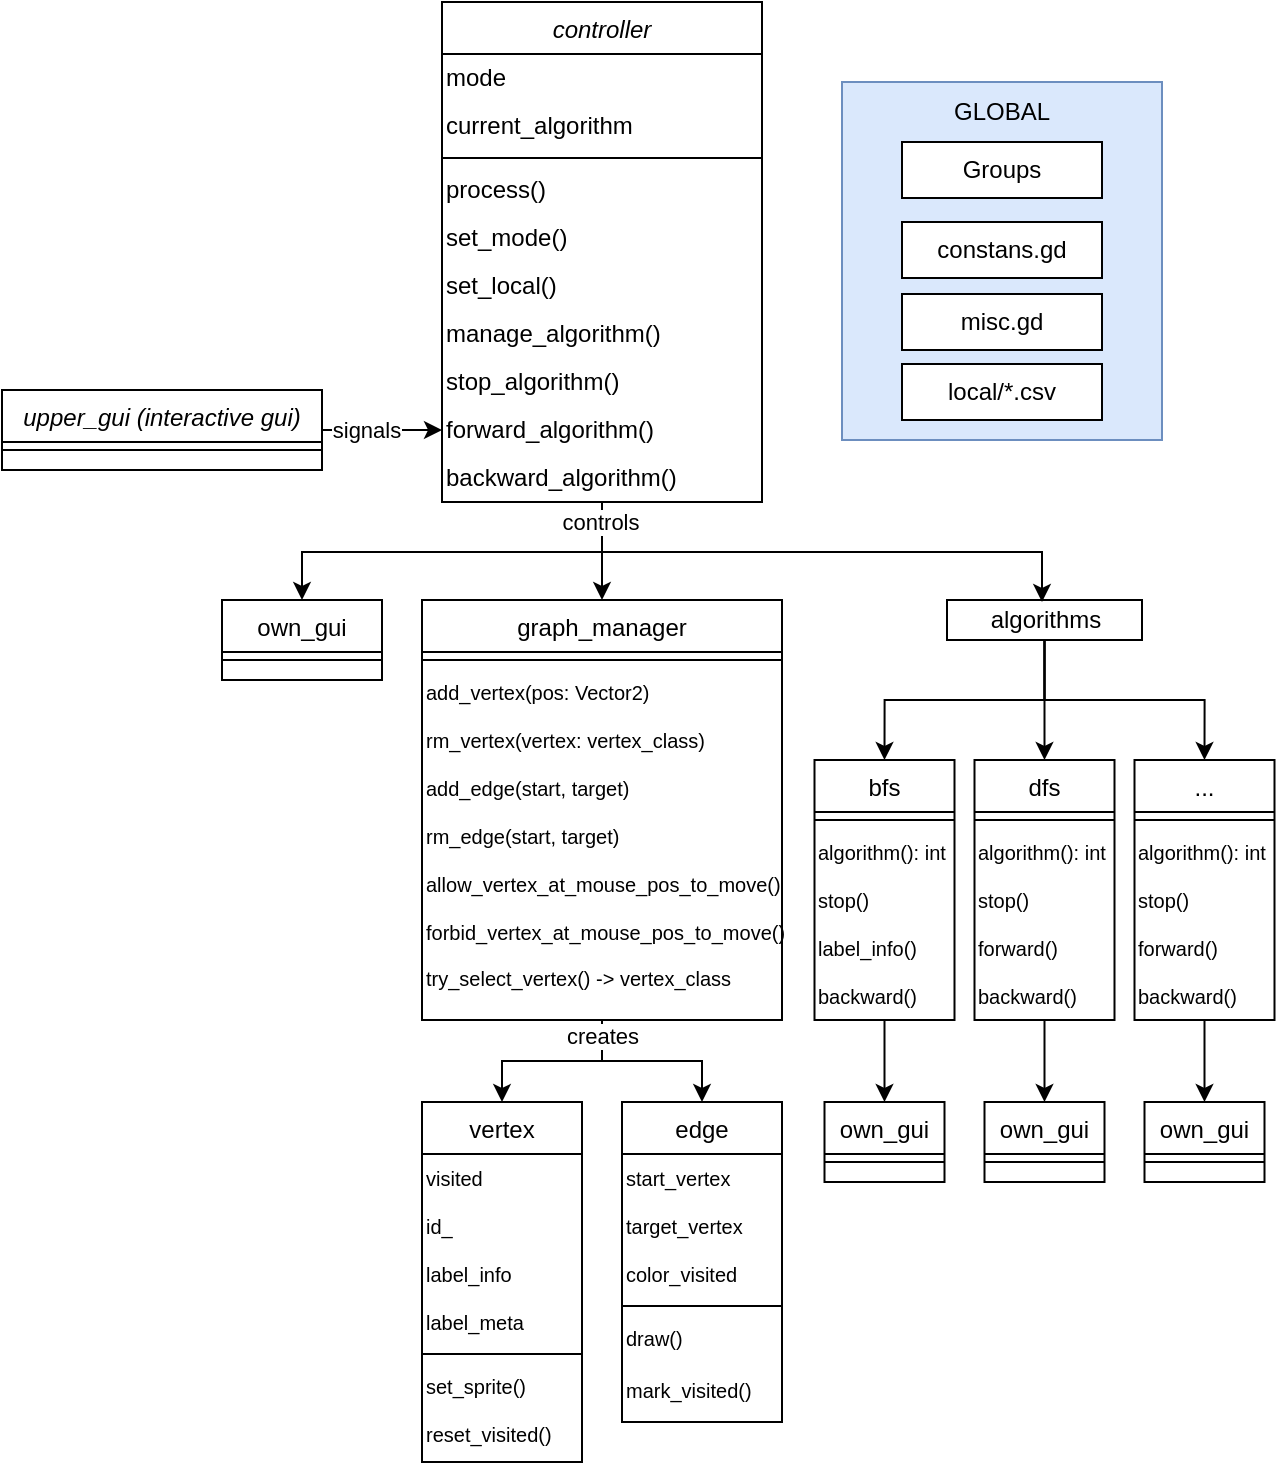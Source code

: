 <mxfile version="24.2.5" type="device">
  <diagram id="C5RBs43oDa-KdzZeNtuy" name="Page-1">
    <mxGraphModel dx="683" dy="413" grid="1" gridSize="10" guides="1" tooltips="1" connect="1" arrows="1" fold="1" page="1" pageScale="1" pageWidth="827" pageHeight="1169" math="0" shadow="0">
      <root>
        <mxCell id="WIyWlLk6GJQsqaUBKTNV-0" />
        <mxCell id="WIyWlLk6GJQsqaUBKTNV-1" parent="WIyWlLk6GJQsqaUBKTNV-0" />
        <mxCell id="AdW-JNLu7VZzuvOiVRvZ-0" value="" style="whiteSpace=wrap;html=1;fillColor=#dae8fc;strokeColor=#6c8ebf;align=center;" vertex="1" parent="WIyWlLk6GJQsqaUBKTNV-1">
          <mxGeometry x="440" y="40" width="160" height="179" as="geometry" />
        </mxCell>
        <mxCell id="AdW-JNLu7VZzuvOiVRvZ-1" value="controller" style="swimlane;fontStyle=2;align=center;verticalAlign=top;childLayout=stackLayout;horizontal=1;startSize=26;horizontalStack=0;resizeParent=1;resizeLast=0;collapsible=1;marginBottom=0;rounded=0;shadow=0;strokeWidth=1;" vertex="1" parent="WIyWlLk6GJQsqaUBKTNV-1">
          <mxGeometry x="240" width="160" height="250" as="geometry">
            <mxRectangle x="230" y="140" width="160" height="26" as="alternateBounds" />
          </mxGeometry>
        </mxCell>
        <mxCell id="AdW-JNLu7VZzuvOiVRvZ-2" value="mode" style="text;html=1;align=left;verticalAlign=middle;whiteSpace=wrap;rounded=0;" vertex="1" parent="AdW-JNLu7VZzuvOiVRvZ-1">
          <mxGeometry y="26" width="160" height="24" as="geometry" />
        </mxCell>
        <mxCell id="AdW-JNLu7VZzuvOiVRvZ-3" value="current_algorithm" style="text;html=1;align=left;verticalAlign=middle;whiteSpace=wrap;rounded=0;" vertex="1" parent="AdW-JNLu7VZzuvOiVRvZ-1">
          <mxGeometry y="50" width="160" height="24" as="geometry" />
        </mxCell>
        <mxCell id="AdW-JNLu7VZzuvOiVRvZ-4" value="" style="line;html=1;strokeWidth=1;align=left;verticalAlign=middle;spacingTop=-1;spacingLeft=3;spacingRight=3;rotatable=0;labelPosition=right;points=[];portConstraint=eastwest;" vertex="1" parent="AdW-JNLu7VZzuvOiVRvZ-1">
          <mxGeometry y="74" width="160" height="8" as="geometry" />
        </mxCell>
        <mxCell id="AdW-JNLu7VZzuvOiVRvZ-5" value="process()" style="text;html=1;align=left;verticalAlign=middle;whiteSpace=wrap;rounded=0;" vertex="1" parent="AdW-JNLu7VZzuvOiVRvZ-1">
          <mxGeometry y="82" width="160" height="24" as="geometry" />
        </mxCell>
        <mxCell id="AdW-JNLu7VZzuvOiVRvZ-6" value="set_mode()" style="text;html=1;align=left;verticalAlign=middle;whiteSpace=wrap;rounded=0;" vertex="1" parent="AdW-JNLu7VZzuvOiVRvZ-1">
          <mxGeometry y="106" width="160" height="24" as="geometry" />
        </mxCell>
        <mxCell id="AdW-JNLu7VZzuvOiVRvZ-7" value="set_local()" style="text;html=1;align=left;verticalAlign=middle;whiteSpace=wrap;rounded=0;" vertex="1" parent="AdW-JNLu7VZzuvOiVRvZ-1">
          <mxGeometry y="130" width="160" height="24" as="geometry" />
        </mxCell>
        <mxCell id="AdW-JNLu7VZzuvOiVRvZ-8" value="manage_algorithm()" style="text;html=1;align=left;verticalAlign=middle;whiteSpace=wrap;rounded=0;" vertex="1" parent="AdW-JNLu7VZzuvOiVRvZ-1">
          <mxGeometry y="154" width="160" height="24" as="geometry" />
        </mxCell>
        <mxCell id="AdW-JNLu7VZzuvOiVRvZ-9" value="stop_algorithm()" style="text;html=1;align=left;verticalAlign=middle;whiteSpace=wrap;rounded=0;" vertex="1" parent="AdW-JNLu7VZzuvOiVRvZ-1">
          <mxGeometry y="178" width="160" height="24" as="geometry" />
        </mxCell>
        <mxCell id="AdW-JNLu7VZzuvOiVRvZ-10" value="forward_algorithm()" style="text;html=1;align=left;verticalAlign=middle;whiteSpace=wrap;rounded=0;" vertex="1" parent="AdW-JNLu7VZzuvOiVRvZ-1">
          <mxGeometry y="202" width="160" height="24" as="geometry" />
        </mxCell>
        <mxCell id="AdW-JNLu7VZzuvOiVRvZ-11" value="backward_algorithm()" style="text;html=1;align=left;verticalAlign=middle;whiteSpace=wrap;rounded=0;" vertex="1" parent="AdW-JNLu7VZzuvOiVRvZ-1">
          <mxGeometry y="226" width="160" height="24" as="geometry" />
        </mxCell>
        <mxCell id="AdW-JNLu7VZzuvOiVRvZ-91" style="edgeStyle=orthogonalEdgeStyle;rounded=0;orthogonalLoop=1;jettySize=auto;html=1;entryX=0.5;entryY=0;entryDx=0;entryDy=0;" edge="1" parent="WIyWlLk6GJQsqaUBKTNV-1" source="AdW-JNLu7VZzuvOiVRvZ-12" target="AdW-JNLu7VZzuvOiVRvZ-50">
          <mxGeometry relative="1" as="geometry" />
        </mxCell>
        <mxCell id="AdW-JNLu7VZzuvOiVRvZ-92" style="edgeStyle=orthogonalEdgeStyle;rounded=0;orthogonalLoop=1;jettySize=auto;html=1;entryX=0.5;entryY=0;entryDx=0;entryDy=0;" edge="1" parent="WIyWlLk6GJQsqaUBKTNV-1" source="AdW-JNLu7VZzuvOiVRvZ-12" target="AdW-JNLu7VZzuvOiVRvZ-52">
          <mxGeometry relative="1" as="geometry" />
        </mxCell>
        <mxCell id="AdW-JNLu7VZzuvOiVRvZ-94" value="creates" style="edgeLabel;html=1;align=center;verticalAlign=middle;resizable=0;points=[];" vertex="1" connectable="0" parent="AdW-JNLu7VZzuvOiVRvZ-92">
          <mxGeometry x="-0.835" relative="1" as="geometry">
            <mxPoint as="offset" />
          </mxGeometry>
        </mxCell>
        <mxCell id="AdW-JNLu7VZzuvOiVRvZ-12" value="graph_manager" style="swimlane;fontStyle=0;align=center;verticalAlign=top;childLayout=stackLayout;horizontal=1;startSize=26;horizontalStack=0;resizeParent=1;resizeLast=0;collapsible=1;marginBottom=0;rounded=0;shadow=0;strokeWidth=1;" vertex="1" parent="WIyWlLk6GJQsqaUBKTNV-1">
          <mxGeometry x="230" y="299" width="180" height="210" as="geometry">
            <mxRectangle x="130" y="380" width="160" height="26" as="alternateBounds" />
          </mxGeometry>
        </mxCell>
        <mxCell id="AdW-JNLu7VZzuvOiVRvZ-13" value="" style="line;html=1;strokeWidth=1;align=left;verticalAlign=middle;spacingTop=-1;spacingLeft=3;spacingRight=3;rotatable=0;labelPosition=right;points=[];portConstraint=eastwest;" vertex="1" parent="AdW-JNLu7VZzuvOiVRvZ-12">
          <mxGeometry y="26" width="180" height="8" as="geometry" />
        </mxCell>
        <mxCell id="AdW-JNLu7VZzuvOiVRvZ-14" value="add_vertex(pos: Vector2)" style="text;html=1;align=left;verticalAlign=middle;whiteSpace=wrap;rounded=0;fontSize=10;" vertex="1" parent="AdW-JNLu7VZzuvOiVRvZ-12">
          <mxGeometry y="34" width="180" height="24" as="geometry" />
        </mxCell>
        <mxCell id="AdW-JNLu7VZzuvOiVRvZ-15" value="rm_vertex(vertex: vertex_class)" style="text;html=1;align=left;verticalAlign=middle;whiteSpace=wrap;rounded=0;fontSize=10;" vertex="1" parent="AdW-JNLu7VZzuvOiVRvZ-12">
          <mxGeometry y="58" width="180" height="24" as="geometry" />
        </mxCell>
        <mxCell id="AdW-JNLu7VZzuvOiVRvZ-16" value="add_edge(start, target)" style="text;html=1;align=left;verticalAlign=middle;whiteSpace=wrap;rounded=0;fontSize=10;" vertex="1" parent="AdW-JNLu7VZzuvOiVRvZ-12">
          <mxGeometry y="82" width="180" height="24" as="geometry" />
        </mxCell>
        <mxCell id="AdW-JNLu7VZzuvOiVRvZ-17" value="rm_edge(start, target)" style="text;html=1;align=left;verticalAlign=middle;whiteSpace=wrap;rounded=0;fontSize=10;" vertex="1" parent="AdW-JNLu7VZzuvOiVRvZ-12">
          <mxGeometry y="106" width="180" height="24" as="geometry" />
        </mxCell>
        <mxCell id="AdW-JNLu7VZzuvOiVRvZ-18" value="allow_vertex_at_mouse_pos_to_move()" style="text;html=1;align=left;verticalAlign=middle;whiteSpace=wrap;rounded=0;fontSize=10;" vertex="1" parent="AdW-JNLu7VZzuvOiVRvZ-12">
          <mxGeometry y="130" width="180" height="24" as="geometry" />
        </mxCell>
        <mxCell id="AdW-JNLu7VZzuvOiVRvZ-19" value="forbid_vertex_at_mouse_pos_to_move()" style="text;html=1;align=left;verticalAlign=middle;whiteSpace=wrap;rounded=0;fontSize=10;" vertex="1" parent="AdW-JNLu7VZzuvOiVRvZ-12">
          <mxGeometry y="154" width="180" height="24" as="geometry" />
        </mxCell>
        <mxCell id="AdW-JNLu7VZzuvOiVRvZ-20" value="try_select_vertex() -&amp;gt; vertex_class" style="text;html=1;align=left;verticalAlign=middle;whiteSpace=wrap;rounded=0;fontSize=10;" vertex="1" parent="AdW-JNLu7VZzuvOiVRvZ-12">
          <mxGeometry y="178" width="180" height="22" as="geometry" />
        </mxCell>
        <mxCell id="AdW-JNLu7VZzuvOiVRvZ-22" style="edgeStyle=orthogonalEdgeStyle;rounded=0;orthogonalLoop=1;jettySize=auto;html=1;entryX=0;entryY=0.5;entryDx=0;entryDy=0;" edge="1" parent="WIyWlLk6GJQsqaUBKTNV-1" source="AdW-JNLu7VZzuvOiVRvZ-24" target="AdW-JNLu7VZzuvOiVRvZ-10">
          <mxGeometry relative="1" as="geometry" />
        </mxCell>
        <mxCell id="AdW-JNLu7VZzuvOiVRvZ-23" value="signals" style="edgeLabel;html=1;align=center;verticalAlign=middle;resizable=0;points=[];" vertex="1" connectable="0" parent="AdW-JNLu7VZzuvOiVRvZ-22">
          <mxGeometry x="-0.261" relative="1" as="geometry">
            <mxPoint as="offset" />
          </mxGeometry>
        </mxCell>
        <mxCell id="AdW-JNLu7VZzuvOiVRvZ-24" value="upper_gui (interactive gui)" style="swimlane;fontStyle=2;align=center;verticalAlign=top;childLayout=stackLayout;horizontal=1;startSize=26;horizontalStack=0;resizeParent=1;resizeLast=0;collapsible=1;marginBottom=0;rounded=0;shadow=0;strokeWidth=1;" vertex="1" parent="WIyWlLk6GJQsqaUBKTNV-1">
          <mxGeometry x="20" y="194" width="160" height="40" as="geometry">
            <mxRectangle x="230" y="140" width="160" height="26" as="alternateBounds" />
          </mxGeometry>
        </mxCell>
        <mxCell id="AdW-JNLu7VZzuvOiVRvZ-25" value="" style="line;html=1;strokeWidth=1;align=left;verticalAlign=middle;spacingTop=-1;spacingLeft=3;spacingRight=3;rotatable=0;labelPosition=right;points=[];portConstraint=eastwest;" vertex="1" parent="AdW-JNLu7VZzuvOiVRvZ-24">
          <mxGeometry y="26" width="160" height="8" as="geometry" />
        </mxCell>
        <mxCell id="AdW-JNLu7VZzuvOiVRvZ-26" value="Groups" style="rounded=0;whiteSpace=wrap;html=1;" vertex="1" parent="WIyWlLk6GJQsqaUBKTNV-1">
          <mxGeometry x="470" y="70" width="100" height="28" as="geometry" />
        </mxCell>
        <mxCell id="AdW-JNLu7VZzuvOiVRvZ-27" value="GLOBAL" style="text;html=1;align=center;verticalAlign=middle;whiteSpace=wrap;rounded=0;" vertex="1" parent="WIyWlLk6GJQsqaUBKTNV-1">
          <mxGeometry x="490" y="40" width="60" height="30" as="geometry" />
        </mxCell>
        <mxCell id="AdW-JNLu7VZzuvOiVRvZ-28" value="constans.gd" style="rounded=0;whiteSpace=wrap;html=1;" vertex="1" parent="WIyWlLk6GJQsqaUBKTNV-1">
          <mxGeometry x="470" y="110" width="100" height="28" as="geometry" />
        </mxCell>
        <mxCell id="AdW-JNLu7VZzuvOiVRvZ-29" value="misc.gd" style="rounded=0;whiteSpace=wrap;html=1;" vertex="1" parent="WIyWlLk6GJQsqaUBKTNV-1">
          <mxGeometry x="470" y="146" width="100" height="28" as="geometry" />
        </mxCell>
        <mxCell id="AdW-JNLu7VZzuvOiVRvZ-30" value="bfs" style="swimlane;fontStyle=0;align=center;verticalAlign=top;childLayout=stackLayout;horizontal=1;startSize=26;horizontalStack=0;resizeParent=1;resizeLast=0;collapsible=1;marginBottom=0;rounded=0;shadow=0;strokeWidth=1;" vertex="1" parent="WIyWlLk6GJQsqaUBKTNV-1">
          <mxGeometry x="426.25" y="379" width="70" height="130" as="geometry">
            <mxRectangle x="340" y="380" width="170" height="26" as="alternateBounds" />
          </mxGeometry>
        </mxCell>
        <mxCell id="AdW-JNLu7VZzuvOiVRvZ-31" value="" style="line;html=1;strokeWidth=1;align=left;verticalAlign=middle;spacingTop=-1;spacingLeft=3;spacingRight=3;rotatable=0;labelPosition=right;points=[];portConstraint=eastwest;" vertex="1" parent="AdW-JNLu7VZzuvOiVRvZ-30">
          <mxGeometry y="26" width="70" height="8" as="geometry" />
        </mxCell>
        <mxCell id="AdW-JNLu7VZzuvOiVRvZ-32" value="algorithm(): int" style="text;html=1;align=left;verticalAlign=middle;whiteSpace=wrap;rounded=0;fontSize=10;" vertex="1" parent="AdW-JNLu7VZzuvOiVRvZ-30">
          <mxGeometry y="34" width="70" height="24" as="geometry" />
        </mxCell>
        <mxCell id="AdW-JNLu7VZzuvOiVRvZ-33" value="stop()" style="text;html=1;align=left;verticalAlign=middle;whiteSpace=wrap;rounded=0;fontSize=10;" vertex="1" parent="AdW-JNLu7VZzuvOiVRvZ-30">
          <mxGeometry y="58" width="70" height="24" as="geometry" />
        </mxCell>
        <mxCell id="AdW-JNLu7VZzuvOiVRvZ-34" value="label_info()" style="text;html=1;align=left;verticalAlign=middle;whiteSpace=wrap;rounded=0;fontSize=10;" vertex="1" parent="AdW-JNLu7VZzuvOiVRvZ-30">
          <mxGeometry y="82" width="70" height="24" as="geometry" />
        </mxCell>
        <mxCell id="AdW-JNLu7VZzuvOiVRvZ-35" value="backward()" style="text;html=1;align=left;verticalAlign=middle;whiteSpace=wrap;rounded=0;fontSize=10;" vertex="1" parent="AdW-JNLu7VZzuvOiVRvZ-30">
          <mxGeometry y="106" width="70" height="24" as="geometry" />
        </mxCell>
        <mxCell id="AdW-JNLu7VZzuvOiVRvZ-36" style="edgeStyle=orthogonalEdgeStyle;rounded=0;orthogonalLoop=1;jettySize=auto;html=1;entryX=0.5;entryY=0;entryDx=0;entryDy=0;" edge="1" parent="WIyWlLk6GJQsqaUBKTNV-1" source="AdW-JNLu7VZzuvOiVRvZ-37" target="AdW-JNLu7VZzuvOiVRvZ-58">
          <mxGeometry relative="1" as="geometry" />
        </mxCell>
        <mxCell id="AdW-JNLu7VZzuvOiVRvZ-37" value="dfs" style="swimlane;fontStyle=0;align=center;verticalAlign=top;childLayout=stackLayout;horizontal=1;startSize=26;horizontalStack=0;resizeParent=1;resizeLast=0;collapsible=1;marginBottom=0;rounded=0;shadow=0;strokeWidth=1;" vertex="1" parent="WIyWlLk6GJQsqaUBKTNV-1">
          <mxGeometry x="506.25" y="379" width="70" height="130" as="geometry">
            <mxRectangle x="340" y="380" width="170" height="26" as="alternateBounds" />
          </mxGeometry>
        </mxCell>
        <mxCell id="AdW-JNLu7VZzuvOiVRvZ-38" value="" style="line;html=1;strokeWidth=1;align=left;verticalAlign=middle;spacingTop=-1;spacingLeft=3;spacingRight=3;rotatable=0;labelPosition=right;points=[];portConstraint=eastwest;" vertex="1" parent="AdW-JNLu7VZzuvOiVRvZ-37">
          <mxGeometry y="26" width="70" height="8" as="geometry" />
        </mxCell>
        <mxCell id="AdW-JNLu7VZzuvOiVRvZ-39" value="algorithm(): int" style="text;html=1;align=left;verticalAlign=middle;whiteSpace=wrap;rounded=0;fontSize=10;" vertex="1" parent="AdW-JNLu7VZzuvOiVRvZ-37">
          <mxGeometry y="34" width="70" height="24" as="geometry" />
        </mxCell>
        <mxCell id="AdW-JNLu7VZzuvOiVRvZ-40" value="stop()" style="text;html=1;align=left;verticalAlign=middle;whiteSpace=wrap;rounded=0;fontSize=10;" vertex="1" parent="AdW-JNLu7VZzuvOiVRvZ-37">
          <mxGeometry y="58" width="70" height="24" as="geometry" />
        </mxCell>
        <mxCell id="AdW-JNLu7VZzuvOiVRvZ-41" value="forward()" style="text;html=1;align=left;verticalAlign=middle;whiteSpace=wrap;rounded=0;fontSize=10;" vertex="1" parent="AdW-JNLu7VZzuvOiVRvZ-37">
          <mxGeometry y="82" width="70" height="24" as="geometry" />
        </mxCell>
        <mxCell id="AdW-JNLu7VZzuvOiVRvZ-42" value="backward()" style="text;html=1;align=left;verticalAlign=middle;whiteSpace=wrap;rounded=0;fontSize=10;" vertex="1" parent="AdW-JNLu7VZzuvOiVRvZ-37">
          <mxGeometry y="106" width="70" height="24" as="geometry" />
        </mxCell>
        <mxCell id="AdW-JNLu7VZzuvOiVRvZ-43" style="edgeStyle=orthogonalEdgeStyle;rounded=0;orthogonalLoop=1;jettySize=auto;html=1;entryX=0.5;entryY=0;entryDx=0;entryDy=0;" edge="1" parent="WIyWlLk6GJQsqaUBKTNV-1" source="AdW-JNLu7VZzuvOiVRvZ-44" target="AdW-JNLu7VZzuvOiVRvZ-60">
          <mxGeometry relative="1" as="geometry" />
        </mxCell>
        <mxCell id="AdW-JNLu7VZzuvOiVRvZ-44" value="..." style="swimlane;fontStyle=0;align=center;verticalAlign=top;childLayout=stackLayout;horizontal=1;startSize=26;horizontalStack=0;resizeParent=1;resizeLast=0;collapsible=1;marginBottom=0;rounded=0;shadow=0;strokeWidth=1;" vertex="1" parent="WIyWlLk6GJQsqaUBKTNV-1">
          <mxGeometry x="586.25" y="379" width="70" height="130" as="geometry">
            <mxRectangle x="340" y="380" width="170" height="26" as="alternateBounds" />
          </mxGeometry>
        </mxCell>
        <mxCell id="AdW-JNLu7VZzuvOiVRvZ-45" value="" style="line;html=1;strokeWidth=1;align=left;verticalAlign=middle;spacingTop=-1;spacingLeft=3;spacingRight=3;rotatable=0;labelPosition=right;points=[];portConstraint=eastwest;" vertex="1" parent="AdW-JNLu7VZzuvOiVRvZ-44">
          <mxGeometry y="26" width="70" height="8" as="geometry" />
        </mxCell>
        <mxCell id="AdW-JNLu7VZzuvOiVRvZ-46" value="algorithm(): int" style="text;html=1;align=left;verticalAlign=middle;whiteSpace=wrap;rounded=0;fontSize=10;" vertex="1" parent="AdW-JNLu7VZzuvOiVRvZ-44">
          <mxGeometry y="34" width="70" height="24" as="geometry" />
        </mxCell>
        <mxCell id="AdW-JNLu7VZzuvOiVRvZ-47" value="stop()" style="text;html=1;align=left;verticalAlign=middle;whiteSpace=wrap;rounded=0;fontSize=10;" vertex="1" parent="AdW-JNLu7VZzuvOiVRvZ-44">
          <mxGeometry y="58" width="70" height="24" as="geometry" />
        </mxCell>
        <mxCell id="AdW-JNLu7VZzuvOiVRvZ-48" value="forward()" style="text;html=1;align=left;verticalAlign=middle;whiteSpace=wrap;rounded=0;fontSize=10;" vertex="1" parent="AdW-JNLu7VZzuvOiVRvZ-44">
          <mxGeometry y="82" width="70" height="24" as="geometry" />
        </mxCell>
        <mxCell id="AdW-JNLu7VZzuvOiVRvZ-49" value="backward()" style="text;html=1;align=left;verticalAlign=middle;whiteSpace=wrap;rounded=0;fontSize=10;" vertex="1" parent="AdW-JNLu7VZzuvOiVRvZ-44">
          <mxGeometry y="106" width="70" height="24" as="geometry" />
        </mxCell>
        <mxCell id="AdW-JNLu7VZzuvOiVRvZ-50" value="vertex" style="swimlane;fontStyle=0;align=center;verticalAlign=top;childLayout=stackLayout;horizontal=1;startSize=26;horizontalStack=0;resizeParent=1;resizeLast=0;collapsible=1;marginBottom=0;rounded=0;shadow=0;strokeWidth=1;" vertex="1" parent="WIyWlLk6GJQsqaUBKTNV-1">
          <mxGeometry x="230" y="550" width="80" height="180" as="geometry">
            <mxRectangle x="340" y="380" width="170" height="26" as="alternateBounds" />
          </mxGeometry>
        </mxCell>
        <mxCell id="AdW-JNLu7VZzuvOiVRvZ-75" value="visited" style="text;html=1;align=left;verticalAlign=middle;whiteSpace=wrap;rounded=0;fontSize=10;" vertex="1" parent="AdW-JNLu7VZzuvOiVRvZ-50">
          <mxGeometry y="26" width="80" height="24" as="geometry" />
        </mxCell>
        <mxCell id="AdW-JNLu7VZzuvOiVRvZ-76" value="id_" style="text;html=1;align=left;verticalAlign=middle;whiteSpace=wrap;rounded=0;fontSize=10;" vertex="1" parent="AdW-JNLu7VZzuvOiVRvZ-50">
          <mxGeometry y="50" width="80" height="24" as="geometry" />
        </mxCell>
        <mxCell id="AdW-JNLu7VZzuvOiVRvZ-77" value="label_info" style="text;html=1;align=left;verticalAlign=middle;whiteSpace=wrap;rounded=0;fontSize=10;" vertex="1" parent="AdW-JNLu7VZzuvOiVRvZ-50">
          <mxGeometry y="74" width="80" height="24" as="geometry" />
        </mxCell>
        <mxCell id="AdW-JNLu7VZzuvOiVRvZ-78" value="label_meta" style="text;html=1;align=left;verticalAlign=middle;whiteSpace=wrap;rounded=0;fontSize=10;" vertex="1" parent="AdW-JNLu7VZzuvOiVRvZ-50">
          <mxGeometry y="98" width="80" height="24" as="geometry" />
        </mxCell>
        <mxCell id="AdW-JNLu7VZzuvOiVRvZ-51" value="" style="line;html=1;strokeWidth=1;align=left;verticalAlign=middle;spacingTop=-1;spacingLeft=3;spacingRight=3;rotatable=0;labelPosition=right;points=[];portConstraint=eastwest;" vertex="1" parent="AdW-JNLu7VZzuvOiVRvZ-50">
          <mxGeometry y="122" width="80" height="8" as="geometry" />
        </mxCell>
        <mxCell id="AdW-JNLu7VZzuvOiVRvZ-80" value="set_sprite()" style="text;html=1;align=left;verticalAlign=middle;whiteSpace=wrap;rounded=0;fontSize=10;" vertex="1" parent="AdW-JNLu7VZzuvOiVRvZ-50">
          <mxGeometry y="130" width="80" height="24" as="geometry" />
        </mxCell>
        <mxCell id="AdW-JNLu7VZzuvOiVRvZ-81" value="reset_visited()" style="text;html=1;align=left;verticalAlign=middle;whiteSpace=wrap;rounded=0;fontSize=10;" vertex="1" parent="AdW-JNLu7VZzuvOiVRvZ-50">
          <mxGeometry y="154" width="80" height="24" as="geometry" />
        </mxCell>
        <mxCell id="AdW-JNLu7VZzuvOiVRvZ-52" value="edge" style="swimlane;fontStyle=0;align=center;verticalAlign=top;childLayout=stackLayout;horizontal=1;startSize=26;horizontalStack=0;resizeParent=1;resizeLast=0;collapsible=1;marginBottom=0;rounded=0;shadow=0;strokeWidth=1;" vertex="1" parent="WIyWlLk6GJQsqaUBKTNV-1">
          <mxGeometry x="330" y="550" width="80" height="160" as="geometry">
            <mxRectangle x="340" y="380" width="170" height="26" as="alternateBounds" />
          </mxGeometry>
        </mxCell>
        <mxCell id="AdW-JNLu7VZzuvOiVRvZ-83" value="start_vertex" style="text;html=1;align=left;verticalAlign=middle;whiteSpace=wrap;rounded=0;fontSize=10;" vertex="1" parent="AdW-JNLu7VZzuvOiVRvZ-52">
          <mxGeometry y="26" width="80" height="24" as="geometry" />
        </mxCell>
        <mxCell id="AdW-JNLu7VZzuvOiVRvZ-84" value="target_vertex" style="text;html=1;align=left;verticalAlign=middle;whiteSpace=wrap;rounded=0;fontSize=10;" vertex="1" parent="AdW-JNLu7VZzuvOiVRvZ-52">
          <mxGeometry y="50" width="80" height="24" as="geometry" />
        </mxCell>
        <mxCell id="AdW-JNLu7VZzuvOiVRvZ-85" value="color_visited" style="text;html=1;align=left;verticalAlign=middle;whiteSpace=wrap;rounded=0;fontSize=10;" vertex="1" parent="AdW-JNLu7VZzuvOiVRvZ-52">
          <mxGeometry y="74" width="80" height="24" as="geometry" />
        </mxCell>
        <mxCell id="AdW-JNLu7VZzuvOiVRvZ-53" value="" style="line;html=1;strokeWidth=1;align=left;verticalAlign=middle;spacingTop=-1;spacingLeft=3;spacingRight=3;rotatable=0;labelPosition=right;points=[];portConstraint=eastwest;" vertex="1" parent="AdW-JNLu7VZzuvOiVRvZ-52">
          <mxGeometry y="98" width="80" height="8" as="geometry" />
        </mxCell>
        <mxCell id="AdW-JNLu7VZzuvOiVRvZ-87" value="draw()" style="text;html=1;align=left;verticalAlign=middle;whiteSpace=wrap;rounded=0;fontSize=10;" vertex="1" parent="AdW-JNLu7VZzuvOiVRvZ-52">
          <mxGeometry y="106" width="80" height="24" as="geometry" />
        </mxCell>
        <mxCell id="AdW-JNLu7VZzuvOiVRvZ-88" value="mark_visited()" style="text;html=1;align=left;verticalAlign=middle;whiteSpace=wrap;rounded=0;fontSize=10;" vertex="1" parent="AdW-JNLu7VZzuvOiVRvZ-52">
          <mxGeometry y="130" width="80" height="28" as="geometry" />
        </mxCell>
        <mxCell id="AdW-JNLu7VZzuvOiVRvZ-54" value="own_gui" style="swimlane;fontStyle=0;align=center;verticalAlign=top;childLayout=stackLayout;horizontal=1;startSize=26;horizontalStack=0;resizeParent=1;resizeLast=0;collapsible=1;marginBottom=0;rounded=0;shadow=0;strokeWidth=1;" vertex="1" parent="WIyWlLk6GJQsqaUBKTNV-1">
          <mxGeometry x="130" y="299" width="80" height="40" as="geometry">
            <mxRectangle x="130" y="380" width="160" height="26" as="alternateBounds" />
          </mxGeometry>
        </mxCell>
        <mxCell id="AdW-JNLu7VZzuvOiVRvZ-55" value="" style="line;html=1;strokeWidth=1;align=left;verticalAlign=middle;spacingTop=-1;spacingLeft=3;spacingRight=3;rotatable=0;labelPosition=right;points=[];portConstraint=eastwest;" vertex="1" parent="AdW-JNLu7VZzuvOiVRvZ-54">
          <mxGeometry y="26" width="80" height="8" as="geometry" />
        </mxCell>
        <mxCell id="AdW-JNLu7VZzuvOiVRvZ-56" value="own_gui" style="swimlane;fontStyle=0;align=center;verticalAlign=top;childLayout=stackLayout;horizontal=1;startSize=26;horizontalStack=0;resizeParent=1;resizeLast=0;collapsible=1;marginBottom=0;rounded=0;shadow=0;strokeWidth=1;" vertex="1" parent="WIyWlLk6GJQsqaUBKTNV-1">
          <mxGeometry x="431.25" y="550" width="60" height="40" as="geometry">
            <mxRectangle x="420" y="545" width="160" height="26" as="alternateBounds" />
          </mxGeometry>
        </mxCell>
        <mxCell id="AdW-JNLu7VZzuvOiVRvZ-57" value="" style="line;html=1;strokeWidth=1;align=left;verticalAlign=middle;spacingTop=-1;spacingLeft=3;spacingRight=3;rotatable=0;labelPosition=right;points=[];portConstraint=eastwest;" vertex="1" parent="AdW-JNLu7VZzuvOiVRvZ-56">
          <mxGeometry y="26" width="60" height="8" as="geometry" />
        </mxCell>
        <mxCell id="AdW-JNLu7VZzuvOiVRvZ-58" value="own_gui" style="swimlane;fontStyle=0;align=center;verticalAlign=top;childLayout=stackLayout;horizontal=1;startSize=26;horizontalStack=0;resizeParent=1;resizeLast=0;collapsible=1;marginBottom=0;rounded=0;shadow=0;strokeWidth=1;" vertex="1" parent="WIyWlLk6GJQsqaUBKTNV-1">
          <mxGeometry x="511.25" y="550" width="60" height="40" as="geometry">
            <mxRectangle x="130" y="380" width="160" height="26" as="alternateBounds" />
          </mxGeometry>
        </mxCell>
        <mxCell id="AdW-JNLu7VZzuvOiVRvZ-59" value="" style="line;html=1;strokeWidth=1;align=left;verticalAlign=middle;spacingTop=-1;spacingLeft=3;spacingRight=3;rotatable=0;labelPosition=right;points=[];portConstraint=eastwest;" vertex="1" parent="AdW-JNLu7VZzuvOiVRvZ-58">
          <mxGeometry y="26" width="60" height="8" as="geometry" />
        </mxCell>
        <mxCell id="AdW-JNLu7VZzuvOiVRvZ-60" value="own_gui" style="swimlane;fontStyle=0;align=center;verticalAlign=top;childLayout=stackLayout;horizontal=1;startSize=26;horizontalStack=0;resizeParent=1;resizeLast=0;collapsible=1;marginBottom=0;rounded=0;shadow=0;strokeWidth=1;" vertex="1" parent="WIyWlLk6GJQsqaUBKTNV-1">
          <mxGeometry x="591.25" y="550" width="60" height="40" as="geometry">
            <mxRectangle x="130" y="380" width="160" height="26" as="alternateBounds" />
          </mxGeometry>
        </mxCell>
        <mxCell id="AdW-JNLu7VZzuvOiVRvZ-61" value="" style="line;html=1;strokeWidth=1;align=left;verticalAlign=middle;spacingTop=-1;spacingLeft=3;spacingRight=3;rotatable=0;labelPosition=right;points=[];portConstraint=eastwest;" vertex="1" parent="AdW-JNLu7VZzuvOiVRvZ-60">
          <mxGeometry y="26" width="60" height="8" as="geometry" />
        </mxCell>
        <mxCell id="AdW-JNLu7VZzuvOiVRvZ-62" style="edgeStyle=orthogonalEdgeStyle;rounded=0;orthogonalLoop=1;jettySize=auto;html=1;entryX=0.5;entryY=0;entryDx=0;entryDy=0;" edge="1" parent="WIyWlLk6GJQsqaUBKTNV-1" source="AdW-JNLu7VZzuvOiVRvZ-65" target="AdW-JNLu7VZzuvOiVRvZ-37">
          <mxGeometry relative="1" as="geometry" />
        </mxCell>
        <mxCell id="AdW-JNLu7VZzuvOiVRvZ-63" style="edgeStyle=orthogonalEdgeStyle;rounded=0;orthogonalLoop=1;jettySize=auto;html=1;entryX=0.5;entryY=0;entryDx=0;entryDy=0;" edge="1" parent="WIyWlLk6GJQsqaUBKTNV-1" source="AdW-JNLu7VZzuvOiVRvZ-65" target="AdW-JNLu7VZzuvOiVRvZ-44">
          <mxGeometry relative="1" as="geometry" />
        </mxCell>
        <mxCell id="AdW-JNLu7VZzuvOiVRvZ-64" style="edgeStyle=orthogonalEdgeStyle;rounded=0;orthogonalLoop=1;jettySize=auto;html=1;entryX=0.5;entryY=0;entryDx=0;entryDy=0;" edge="1" parent="WIyWlLk6GJQsqaUBKTNV-1" source="AdW-JNLu7VZzuvOiVRvZ-65" target="AdW-JNLu7VZzuvOiVRvZ-30">
          <mxGeometry relative="1" as="geometry" />
        </mxCell>
        <mxCell id="AdW-JNLu7VZzuvOiVRvZ-65" value="algorithms" style="rounded=0;whiteSpace=wrap;html=1;" vertex="1" parent="WIyWlLk6GJQsqaUBKTNV-1">
          <mxGeometry x="492.5" y="299" width="97.5" height="20" as="geometry" />
        </mxCell>
        <mxCell id="AdW-JNLu7VZzuvOiVRvZ-66" style="edgeStyle=orthogonalEdgeStyle;rounded=0;orthogonalLoop=1;jettySize=auto;html=1;entryX=0.5;entryY=0;entryDx=0;entryDy=0;" edge="1" parent="WIyWlLk6GJQsqaUBKTNV-1" source="AdW-JNLu7VZzuvOiVRvZ-35" target="AdW-JNLu7VZzuvOiVRvZ-56">
          <mxGeometry relative="1" as="geometry" />
        </mxCell>
        <mxCell id="AdW-JNLu7VZzuvOiVRvZ-67" value="local/*.csv" style="rounded=0;whiteSpace=wrap;html=1;" vertex="1" parent="WIyWlLk6GJQsqaUBKTNV-1">
          <mxGeometry x="470" y="181" width="100" height="28" as="geometry" />
        </mxCell>
        <mxCell id="AdW-JNLu7VZzuvOiVRvZ-68" style="edgeStyle=orthogonalEdgeStyle;rounded=0;orthogonalLoop=1;jettySize=auto;html=1;entryX=0.5;entryY=0;entryDx=0;entryDy=0;" edge="1" parent="WIyWlLk6GJQsqaUBKTNV-1" source="AdW-JNLu7VZzuvOiVRvZ-11" target="AdW-JNLu7VZzuvOiVRvZ-12">
          <mxGeometry relative="1" as="geometry" />
        </mxCell>
        <mxCell id="AdW-JNLu7VZzuvOiVRvZ-69" style="edgeStyle=orthogonalEdgeStyle;rounded=0;orthogonalLoop=1;jettySize=auto;html=1;entryX=0.5;entryY=0;entryDx=0;entryDy=0;" edge="1" parent="WIyWlLk6GJQsqaUBKTNV-1" source="AdW-JNLu7VZzuvOiVRvZ-11" target="AdW-JNLu7VZzuvOiVRvZ-54">
          <mxGeometry relative="1" as="geometry">
            <Array as="points">
              <mxPoint x="320" y="275" />
              <mxPoint x="170" y="275" />
            </Array>
          </mxGeometry>
        </mxCell>
        <mxCell id="AdW-JNLu7VZzuvOiVRvZ-70" style="edgeStyle=orthogonalEdgeStyle;rounded=0;orthogonalLoop=1;jettySize=auto;html=1;" edge="1" parent="WIyWlLk6GJQsqaUBKTNV-1" source="AdW-JNLu7VZzuvOiVRvZ-11">
          <mxGeometry relative="1" as="geometry">
            <mxPoint x="540" y="300" as="targetPoint" />
            <Array as="points">
              <mxPoint x="320" y="275" />
              <mxPoint x="540" y="275" />
              <mxPoint x="540" y="299" />
            </Array>
          </mxGeometry>
        </mxCell>
        <mxCell id="AdW-JNLu7VZzuvOiVRvZ-71" value="controls" style="edgeLabel;html=1;align=center;verticalAlign=middle;resizable=0;points=[];" vertex="1" connectable="0" parent="AdW-JNLu7VZzuvOiVRvZ-70">
          <mxGeometry x="-0.93" y="-1" relative="1" as="geometry">
            <mxPoint as="offset" />
          </mxGeometry>
        </mxCell>
      </root>
    </mxGraphModel>
  </diagram>
</mxfile>
